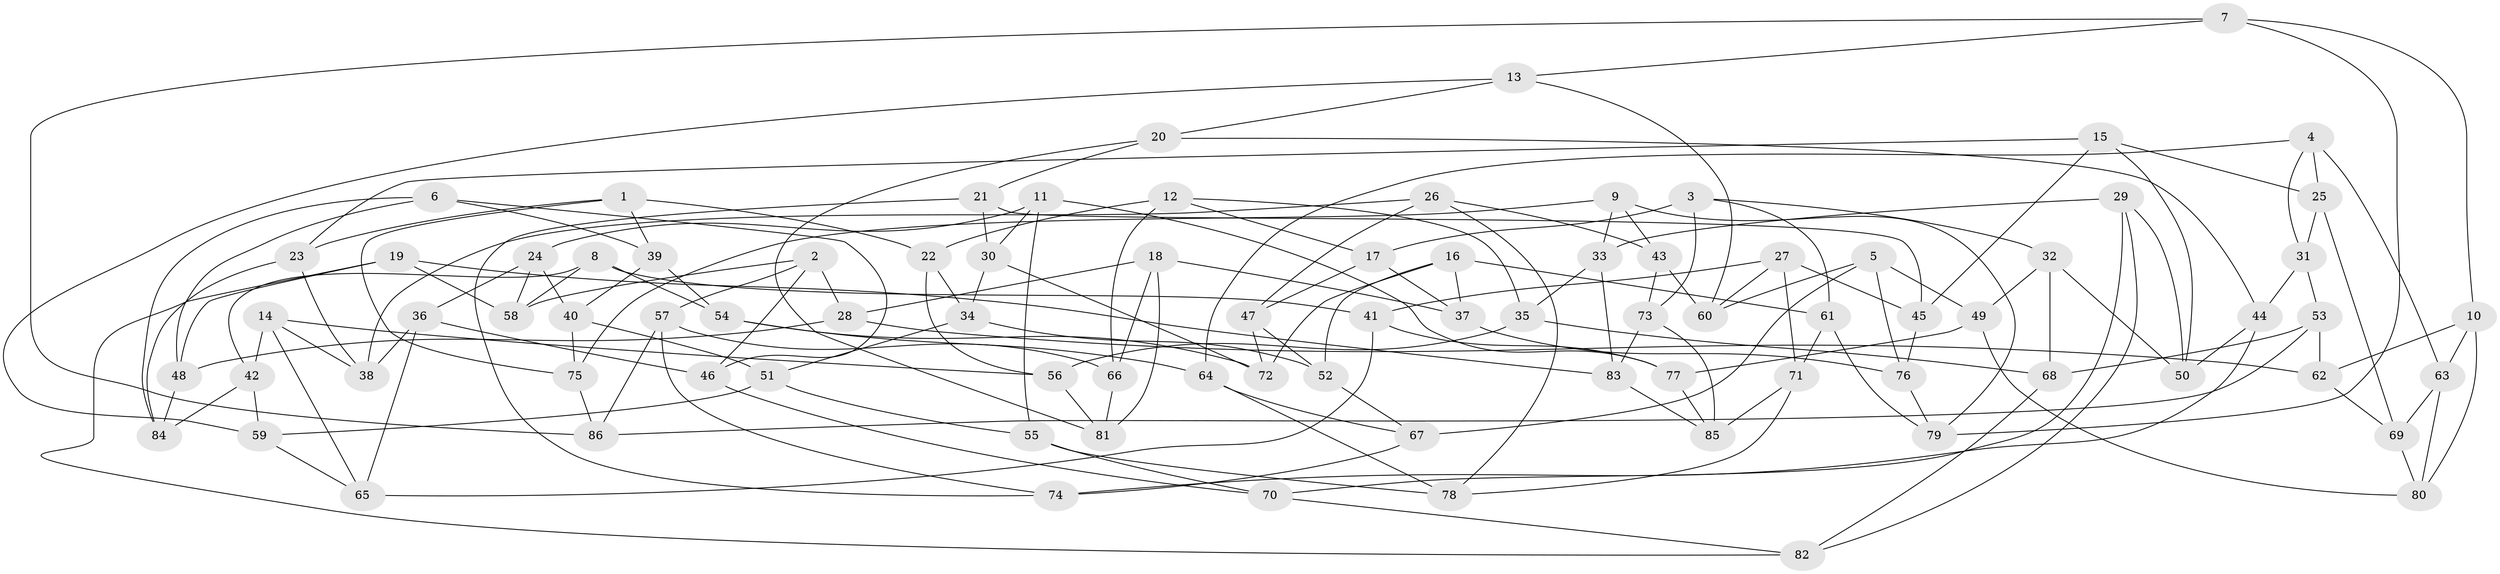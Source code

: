// coarse degree distribution, {6: 0.23076923076923078, 8: 0.11538461538461539, 5: 0.15384615384615385, 7: 0.2692307692307692, 9: 0.11538461538461539, 4: 0.11538461538461539}
// Generated by graph-tools (version 1.1) at 2025/38/03/04/25 23:38:13]
// undirected, 86 vertices, 172 edges
graph export_dot {
  node [color=gray90,style=filled];
  1;
  2;
  3;
  4;
  5;
  6;
  7;
  8;
  9;
  10;
  11;
  12;
  13;
  14;
  15;
  16;
  17;
  18;
  19;
  20;
  21;
  22;
  23;
  24;
  25;
  26;
  27;
  28;
  29;
  30;
  31;
  32;
  33;
  34;
  35;
  36;
  37;
  38;
  39;
  40;
  41;
  42;
  43;
  44;
  45;
  46;
  47;
  48;
  49;
  50;
  51;
  52;
  53;
  54;
  55;
  56;
  57;
  58;
  59;
  60;
  61;
  62;
  63;
  64;
  65;
  66;
  67;
  68;
  69;
  70;
  71;
  72;
  73;
  74;
  75;
  76;
  77;
  78;
  79;
  80;
  81;
  82;
  83;
  84;
  85;
  86;
  1 -- 22;
  1 -- 75;
  1 -- 39;
  1 -- 23;
  2 -- 28;
  2 -- 46;
  2 -- 58;
  2 -- 57;
  3 -- 32;
  3 -- 17;
  3 -- 61;
  3 -- 73;
  4 -- 31;
  4 -- 63;
  4 -- 25;
  4 -- 64;
  5 -- 67;
  5 -- 49;
  5 -- 60;
  5 -- 76;
  6 -- 84;
  6 -- 39;
  6 -- 48;
  6 -- 46;
  7 -- 10;
  7 -- 86;
  7 -- 13;
  7 -- 79;
  8 -- 41;
  8 -- 54;
  8 -- 42;
  8 -- 58;
  9 -- 43;
  9 -- 33;
  9 -- 75;
  9 -- 79;
  10 -- 62;
  10 -- 63;
  10 -- 80;
  11 -- 77;
  11 -- 55;
  11 -- 24;
  11 -- 30;
  12 -- 35;
  12 -- 22;
  12 -- 17;
  12 -- 66;
  13 -- 60;
  13 -- 20;
  13 -- 59;
  14 -- 42;
  14 -- 56;
  14 -- 38;
  14 -- 65;
  15 -- 23;
  15 -- 45;
  15 -- 50;
  15 -- 25;
  16 -- 72;
  16 -- 61;
  16 -- 52;
  16 -- 37;
  17 -- 37;
  17 -- 47;
  18 -- 81;
  18 -- 28;
  18 -- 37;
  18 -- 66;
  19 -- 58;
  19 -- 48;
  19 -- 83;
  19 -- 82;
  20 -- 44;
  20 -- 21;
  20 -- 81;
  21 -- 30;
  21 -- 74;
  21 -- 45;
  22 -- 56;
  22 -- 34;
  23 -- 38;
  23 -- 84;
  24 -- 36;
  24 -- 58;
  24 -- 40;
  25 -- 69;
  25 -- 31;
  26 -- 47;
  26 -- 43;
  26 -- 38;
  26 -- 78;
  27 -- 45;
  27 -- 71;
  27 -- 41;
  27 -- 60;
  28 -- 48;
  28 -- 62;
  29 -- 70;
  29 -- 50;
  29 -- 33;
  29 -- 82;
  30 -- 34;
  30 -- 72;
  31 -- 44;
  31 -- 53;
  32 -- 50;
  32 -- 49;
  32 -- 68;
  33 -- 83;
  33 -- 35;
  34 -- 52;
  34 -- 51;
  35 -- 68;
  35 -- 56;
  36 -- 38;
  36 -- 65;
  36 -- 46;
  37 -- 76;
  39 -- 40;
  39 -- 54;
  40 -- 51;
  40 -- 75;
  41 -- 65;
  41 -- 77;
  42 -- 84;
  42 -- 59;
  43 -- 73;
  43 -- 60;
  44 -- 50;
  44 -- 74;
  45 -- 76;
  46 -- 70;
  47 -- 52;
  47 -- 72;
  48 -- 84;
  49 -- 80;
  49 -- 77;
  51 -- 55;
  51 -- 59;
  52 -- 67;
  53 -- 62;
  53 -- 86;
  53 -- 68;
  54 -- 72;
  54 -- 64;
  55 -- 78;
  55 -- 70;
  56 -- 81;
  57 -- 74;
  57 -- 66;
  57 -- 86;
  59 -- 65;
  61 -- 79;
  61 -- 71;
  62 -- 69;
  63 -- 80;
  63 -- 69;
  64 -- 78;
  64 -- 67;
  66 -- 81;
  67 -- 74;
  68 -- 82;
  69 -- 80;
  70 -- 82;
  71 -- 85;
  71 -- 78;
  73 -- 85;
  73 -- 83;
  75 -- 86;
  76 -- 79;
  77 -- 85;
  83 -- 85;
}
